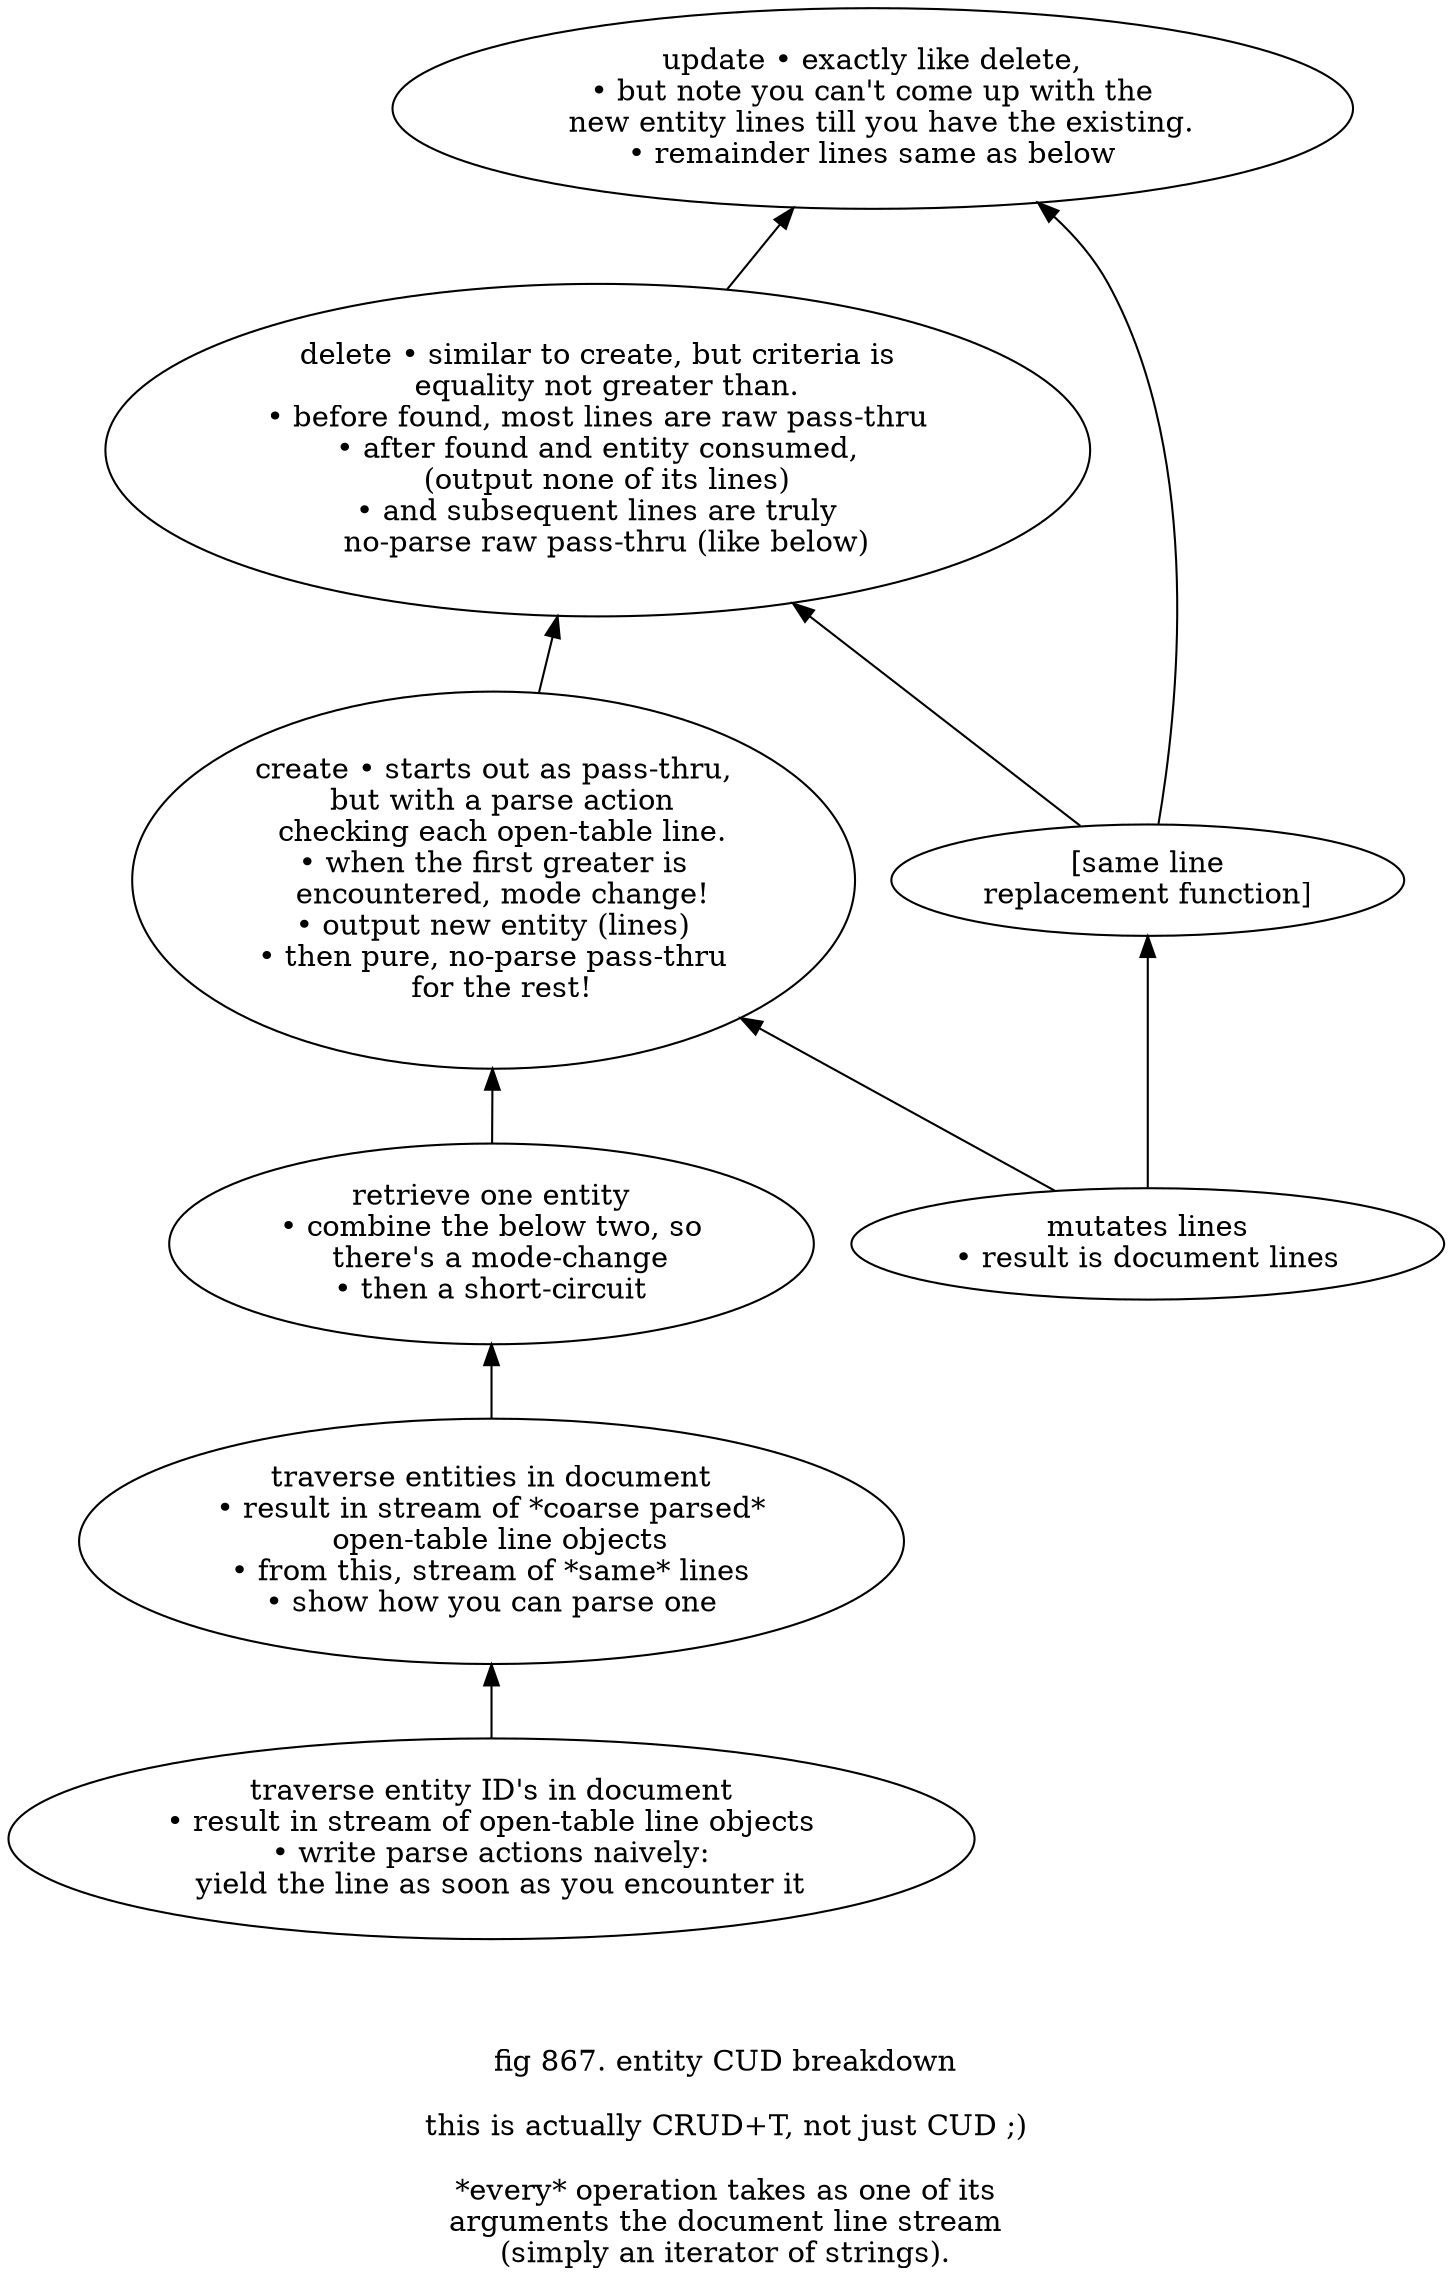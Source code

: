 digraph g {
rankdir=BT

n042[label="update • exactly like delete,
• but note you can't come up with the
  new entity lines till you have the existing.
• remainder lines same as below
"]


n125->n042
n125[label="delete • similar to create, but criteria is
  equality not greater than.
• before found, most lines are raw pass-thru
• after found and entity consumed,
  (output none of its lines)
• and subsequent lines are truly
  no-parse raw pass-thru (like below)
"]


n208->n125
n208[label="create • starts out as pass-thru,
  but with a parse action
  checking each open-table line.
• when the first greater is
  encountered, mode change!
• output new entity (lines)
• then pure, no-parse pass-thru
  for the rest!
"]


n292->n208
n292[label="retrieve one entity
• combine the below two, so
  there's a mode-change
• then a short-circuit
"]


n375->n292
n375[label="traverse entities in document
• result in stream of *coarse parsed*
  open-table line objects
• from this, stream of *same* lines
• show how you can parse one
"]


n458->n375
n458[label="traverse entity ID's in document
• result in stream of open-table line objects
• write parse actions naively:
  yield the line as soon as you encounter it
"]


nAAA->n042
nAAA->n125
nAAA[label="[same line\nreplacement function]"]


nBBB->nAAA
nBBB->n208
nBBB[label="mutates lines\n• result is document lines"]


label="


fig 867. entity CUD breakdown

this is actually CRUD+T, not just CUD ;)

*every* operation takes as one of its
arguments the document line stream
(simply an iterator of strings).
"
}
/*
#born.
*/
